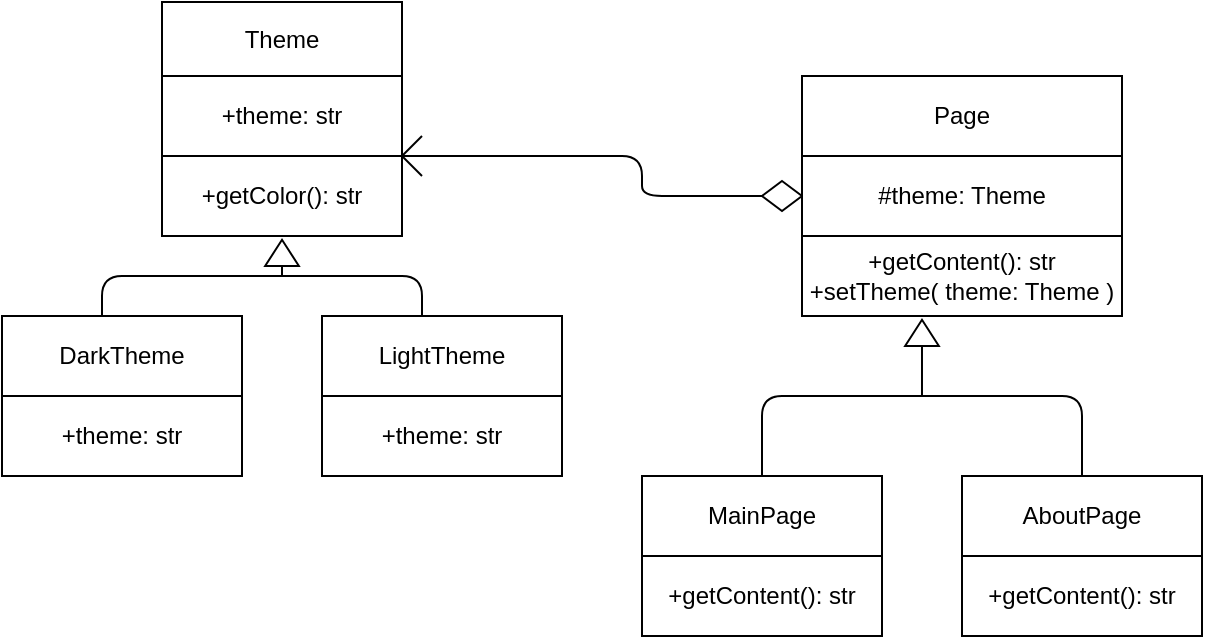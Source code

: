 <mxfile>
    <diagram id="r-pQX0QoEr64OMdqc7M4" name="Page-1">
        <mxGraphModel dx="629" dy="617" grid="1" gridSize="10" guides="1" tooltips="1" connect="1" arrows="1" fold="1" page="1" pageScale="1" pageWidth="827" pageHeight="1169" math="0" shadow="0">
            <root>
                <mxCell id="0"/>
                <mxCell id="1" parent="0"/>
                <mxCell id="2" value="Page" style="rounded=0;whiteSpace=wrap;html=1;" parent="1" vertex="1">
                    <mxGeometry x="520" y="160" width="160" height="40" as="geometry"/>
                </mxCell>
                <mxCell id="3" value="MainPage" style="rounded=0;whiteSpace=wrap;html=1;" parent="1" vertex="1">
                    <mxGeometry x="440" y="360" width="120" height="40" as="geometry"/>
                </mxCell>
                <mxCell id="4" value="AboutPage" style="rounded=0;whiteSpace=wrap;html=1;" parent="1" vertex="1">
                    <mxGeometry x="600" y="360" width="120" height="40" as="geometry"/>
                </mxCell>
                <mxCell id="5" value="DarkTheme" style="rounded=0;whiteSpace=wrap;html=1;" parent="1" vertex="1">
                    <mxGeometry x="120" y="280" width="120" height="40" as="geometry"/>
                </mxCell>
                <mxCell id="6" value="LightTheme" style="rounded=0;whiteSpace=wrap;html=1;" parent="1" vertex="1">
                    <mxGeometry x="280" y="280" width="120" height="40" as="geometry"/>
                </mxCell>
                <mxCell id="8" value="" style="endArrow=none;html=1;entryX=0.5;entryY=0;entryDx=0;entryDy=0;" parent="1" target="4" edge="1">
                    <mxGeometry width="50" height="50" relative="1" as="geometry">
                        <mxPoint x="500" y="360" as="sourcePoint"/>
                        <mxPoint x="680" y="320" as="targetPoint"/>
                        <Array as="points">
                            <mxPoint x="500" y="320"/>
                            <mxPoint x="660" y="320"/>
                        </Array>
                    </mxGeometry>
                </mxCell>
                <mxCell id="10" value="" style="rhombus;whiteSpace=wrap;html=1;" parent="1" vertex="1">
                    <mxGeometry x="500" y="212.5" width="20" height="15" as="geometry"/>
                </mxCell>
                <mxCell id="14" value="Theme" style="rounded=0;whiteSpace=wrap;html=1;" parent="1" vertex="1">
                    <mxGeometry x="200" y="123" width="120" height="37" as="geometry"/>
                </mxCell>
                <mxCell id="15" value="+getColor(): str" style="rounded=0;whiteSpace=wrap;html=1;" parent="1" vertex="1">
                    <mxGeometry x="200" y="200" width="120" height="40" as="geometry"/>
                </mxCell>
                <mxCell id="18" value="" style="endArrow=none;html=1;entryX=0.5;entryY=0;entryDx=0;entryDy=0;" parent="1" edge="1">
                    <mxGeometry width="50" height="50" relative="1" as="geometry">
                        <mxPoint x="170" y="280" as="sourcePoint"/>
                        <mxPoint x="330" y="280" as="targetPoint"/>
                        <Array as="points">
                            <mxPoint x="170" y="260"/>
                            <mxPoint x="330" y="260"/>
                        </Array>
                    </mxGeometry>
                </mxCell>
                <mxCell id="24" value="+getContent(): str&lt;br&gt;+setTheme( theme: Theme )" style="rounded=0;whiteSpace=wrap;html=1;" parent="1" vertex="1">
                    <mxGeometry x="520" y="240" width="160" height="40" as="geometry"/>
                </mxCell>
                <mxCell id="25" value="+getContent(): str" style="rounded=0;whiteSpace=wrap;html=1;" parent="1" vertex="1">
                    <mxGeometry x="440" y="400" width="120" height="40" as="geometry"/>
                </mxCell>
                <mxCell id="26" value="+getContent(): str" style="rounded=0;whiteSpace=wrap;html=1;" parent="1" vertex="1">
                    <mxGeometry x="600" y="400" width="120" height="40" as="geometry"/>
                </mxCell>
                <mxCell id="31" value="" style="endArrow=none;html=1;entryX=0;entryY=0.5;entryDx=0;entryDy=0;" parent="1" target="10" edge="1">
                    <mxGeometry width="50" height="50" relative="1" as="geometry">
                        <mxPoint x="320" y="200" as="sourcePoint"/>
                        <mxPoint x="440" y="160" as="targetPoint"/>
                        <Array as="points">
                            <mxPoint x="440" y="200"/>
                            <mxPoint x="440" y="220"/>
                        </Array>
                    </mxGeometry>
                </mxCell>
                <mxCell id="33" value="" style="endArrow=none;html=1;" parent="1" edge="1">
                    <mxGeometry width="50" height="50" relative="1" as="geometry">
                        <mxPoint x="320" y="200" as="sourcePoint"/>
                        <mxPoint x="330" y="190" as="targetPoint"/>
                    </mxGeometry>
                </mxCell>
                <mxCell id="34" value="" style="endArrow=none;html=1;" parent="1" edge="1">
                    <mxGeometry width="50" height="50" relative="1" as="geometry">
                        <mxPoint x="320" y="200" as="sourcePoint"/>
                        <mxPoint x="330" y="210" as="targetPoint"/>
                    </mxGeometry>
                </mxCell>
                <mxCell id="35" value="" style="triangle;whiteSpace=wrap;html=1;rotation=-90;" parent="1" vertex="1">
                    <mxGeometry x="253.44" y="240" width="13.13" height="16.87" as="geometry"/>
                </mxCell>
                <mxCell id="36" value="" style="endArrow=none;html=1;entryX=0;entryY=0.5;entryDx=0;entryDy=0;" parent="1" target="35" edge="1">
                    <mxGeometry width="50" height="50" relative="1" as="geometry">
                        <mxPoint x="260" y="260" as="sourcePoint"/>
                        <mxPoint x="250" y="250" as="targetPoint"/>
                    </mxGeometry>
                </mxCell>
                <mxCell id="37" value="" style="triangle;whiteSpace=wrap;html=1;rotation=-90;" parent="1" vertex="1">
                    <mxGeometry x="573.43" y="280" width="13.13" height="16.87" as="geometry"/>
                </mxCell>
                <mxCell id="38" value="" style="endArrow=none;html=1;entryX=0;entryY=0.5;entryDx=0;entryDy=0;" parent="1" target="37" edge="1">
                    <mxGeometry width="50" height="50" relative="1" as="geometry">
                        <mxPoint x="580" y="320" as="sourcePoint"/>
                        <mxPoint x="583.435" y="290" as="targetPoint"/>
                    </mxGeometry>
                </mxCell>
                <mxCell id="39" value="#theme: Theme" style="rounded=0;whiteSpace=wrap;html=1;" vertex="1" parent="1">
                    <mxGeometry x="520" y="200" width="160" height="40" as="geometry"/>
                </mxCell>
                <mxCell id="41" value="+theme: str" style="rounded=0;whiteSpace=wrap;html=1;" vertex="1" parent="1">
                    <mxGeometry x="200" y="160" width="120" height="40" as="geometry"/>
                </mxCell>
                <mxCell id="43" value="+theme: str" style="rounded=0;whiteSpace=wrap;html=1;" vertex="1" parent="1">
                    <mxGeometry x="280" y="320" width="120" height="40" as="geometry"/>
                </mxCell>
                <mxCell id="44" value="+theme: str" style="rounded=0;whiteSpace=wrap;html=1;" vertex="1" parent="1">
                    <mxGeometry x="120" y="320" width="120" height="40" as="geometry"/>
                </mxCell>
            </root>
        </mxGraphModel>
    </diagram>
</mxfile>